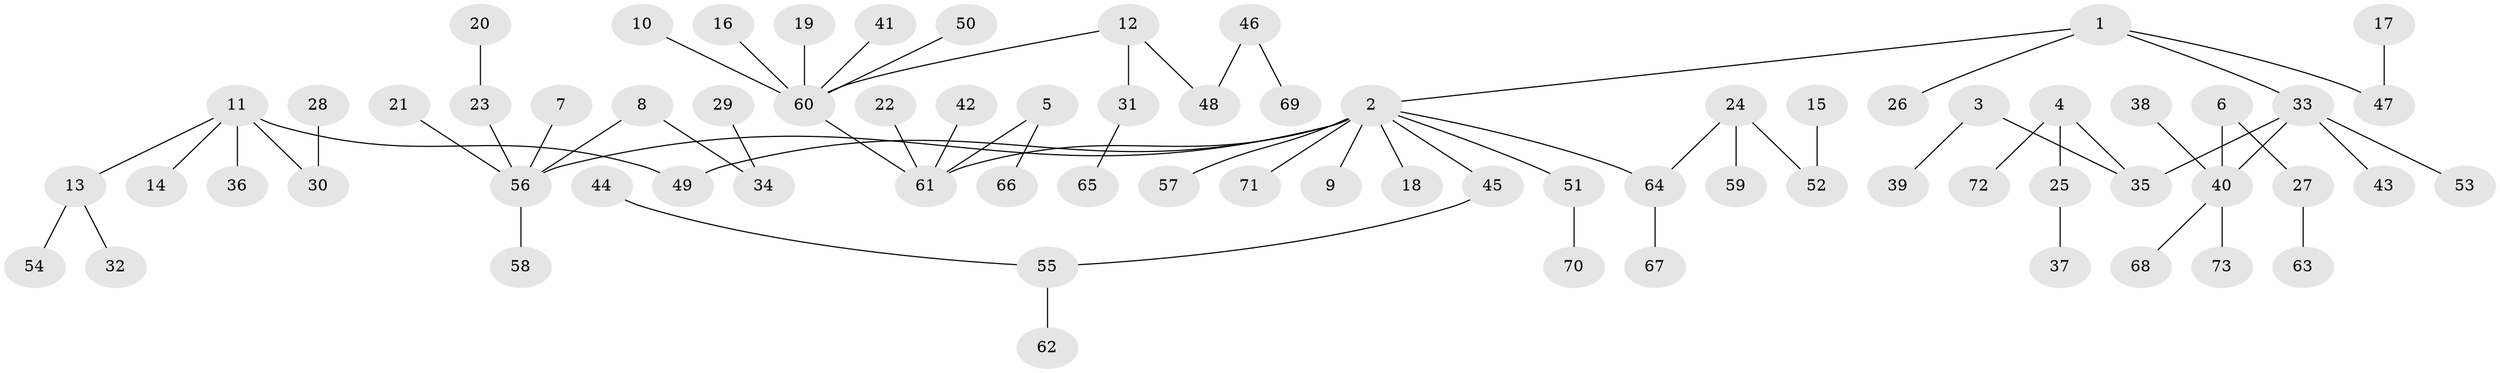 // original degree distribution, {6: 0.02054794520547945, 10: 0.00684931506849315, 4: 0.04794520547945205, 7: 0.00684931506849315, 3: 0.1780821917808219, 2: 0.22602739726027396, 5: 0.0136986301369863, 1: 0.5}
// Generated by graph-tools (version 1.1) at 2025/50/03/09/25 03:50:21]
// undirected, 73 vertices, 72 edges
graph export_dot {
graph [start="1"]
  node [color=gray90,style=filled];
  1;
  2;
  3;
  4;
  5;
  6;
  7;
  8;
  9;
  10;
  11;
  12;
  13;
  14;
  15;
  16;
  17;
  18;
  19;
  20;
  21;
  22;
  23;
  24;
  25;
  26;
  27;
  28;
  29;
  30;
  31;
  32;
  33;
  34;
  35;
  36;
  37;
  38;
  39;
  40;
  41;
  42;
  43;
  44;
  45;
  46;
  47;
  48;
  49;
  50;
  51;
  52;
  53;
  54;
  55;
  56;
  57;
  58;
  59;
  60;
  61;
  62;
  63;
  64;
  65;
  66;
  67;
  68;
  69;
  70;
  71;
  72;
  73;
  1 -- 2 [weight=1.0];
  1 -- 26 [weight=1.0];
  1 -- 33 [weight=1.0];
  1 -- 47 [weight=1.0];
  2 -- 9 [weight=1.0];
  2 -- 18 [weight=1.0];
  2 -- 45 [weight=1.0];
  2 -- 49 [weight=1.0];
  2 -- 51 [weight=1.0];
  2 -- 56 [weight=1.0];
  2 -- 57 [weight=1.0];
  2 -- 61 [weight=1.0];
  2 -- 64 [weight=1.0];
  2 -- 71 [weight=1.0];
  3 -- 35 [weight=1.0];
  3 -- 39 [weight=1.0];
  4 -- 25 [weight=1.0];
  4 -- 35 [weight=1.0];
  4 -- 72 [weight=1.0];
  5 -- 61 [weight=1.0];
  5 -- 66 [weight=1.0];
  6 -- 27 [weight=1.0];
  6 -- 40 [weight=1.0];
  7 -- 56 [weight=1.0];
  8 -- 34 [weight=1.0];
  8 -- 56 [weight=1.0];
  10 -- 60 [weight=1.0];
  11 -- 13 [weight=1.0];
  11 -- 14 [weight=1.0];
  11 -- 30 [weight=1.0];
  11 -- 36 [weight=1.0];
  11 -- 49 [weight=1.0];
  12 -- 31 [weight=1.0];
  12 -- 48 [weight=1.0];
  12 -- 60 [weight=1.0];
  13 -- 32 [weight=1.0];
  13 -- 54 [weight=1.0];
  15 -- 52 [weight=1.0];
  16 -- 60 [weight=1.0];
  17 -- 47 [weight=1.0];
  19 -- 60 [weight=1.0];
  20 -- 23 [weight=1.0];
  21 -- 56 [weight=1.0];
  22 -- 61 [weight=1.0];
  23 -- 56 [weight=1.0];
  24 -- 52 [weight=1.0];
  24 -- 59 [weight=1.0];
  24 -- 64 [weight=1.0];
  25 -- 37 [weight=1.0];
  27 -- 63 [weight=1.0];
  28 -- 30 [weight=1.0];
  29 -- 34 [weight=1.0];
  31 -- 65 [weight=1.0];
  33 -- 35 [weight=1.0];
  33 -- 40 [weight=1.0];
  33 -- 43 [weight=1.0];
  33 -- 53 [weight=1.0];
  38 -- 40 [weight=1.0];
  40 -- 68 [weight=1.0];
  40 -- 73 [weight=1.0];
  41 -- 60 [weight=1.0];
  42 -- 61 [weight=1.0];
  44 -- 55 [weight=1.0];
  45 -- 55 [weight=1.0];
  46 -- 48 [weight=1.0];
  46 -- 69 [weight=1.0];
  50 -- 60 [weight=1.0];
  51 -- 70 [weight=1.0];
  55 -- 62 [weight=1.0];
  56 -- 58 [weight=1.0];
  60 -- 61 [weight=1.0];
  64 -- 67 [weight=1.0];
}
